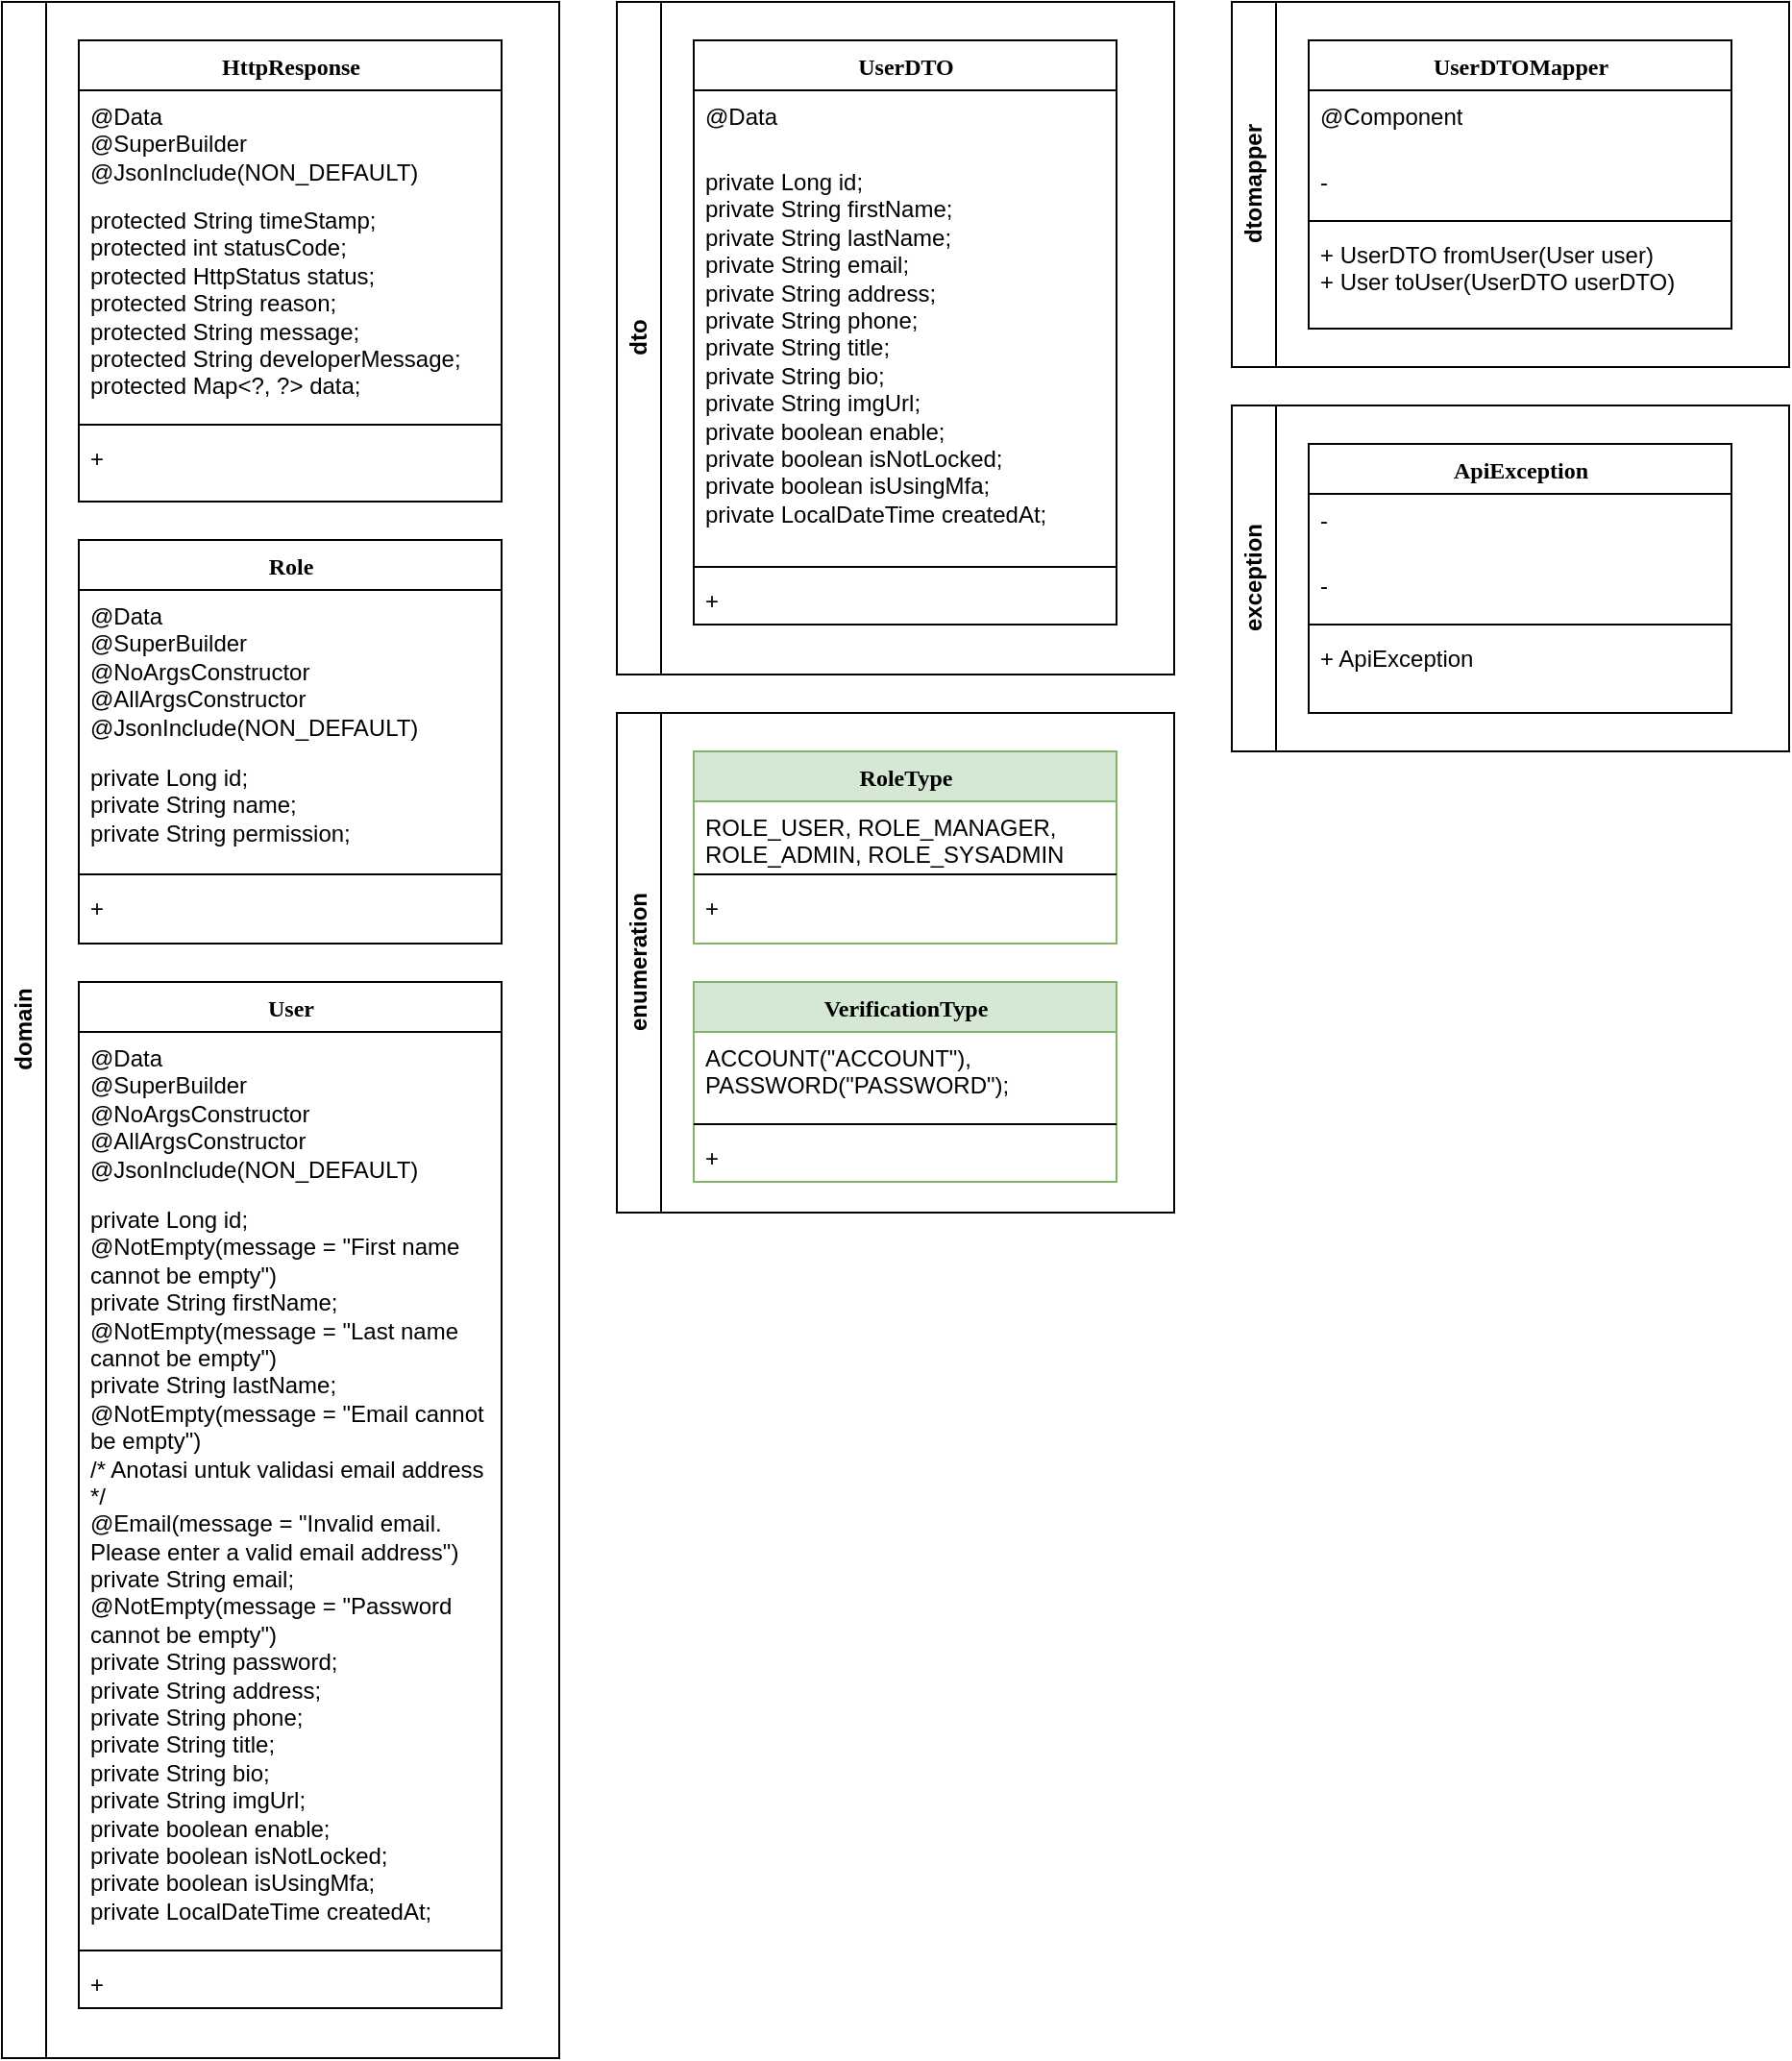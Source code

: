 <mxfile version="22.1.5" type="github">
  <diagram name="Page-1" id="9f46799a-70d6-7492-0946-bef42562c5a5">
    <mxGraphModel dx="1173" dy="579" grid="1" gridSize="10" guides="1" tooltips="1" connect="1" arrows="1" fold="1" page="1" pageScale="1" pageWidth="1100" pageHeight="850" background="none" math="0" shadow="0">
      <root>
        <mxCell id="0" />
        <mxCell id="1" parent="0" />
        <mxCell id="Cpwvv4Ra3MdJf3Jbp_90-2" value="domain" style="swimlane;horizontal=0;whiteSpace=wrap;html=1;" vertex="1" parent="1">
          <mxGeometry x="40" y="40" width="290" height="1070" as="geometry">
            <mxRectangle x="40" y="40" width="40" height="70" as="alternateBounds" />
          </mxGeometry>
        </mxCell>
        <mxCell id="78961159f06e98e8-17" value="HttpResponse" style="swimlane;html=1;fontStyle=1;align=center;verticalAlign=top;childLayout=stackLayout;horizontal=1;startSize=26;horizontalStack=0;resizeParent=1;resizeLast=0;collapsible=1;marginBottom=0;swimlaneFillColor=#ffffff;rounded=0;shadow=0;comic=0;labelBackgroundColor=none;strokeWidth=1;fillColor=none;fontFamily=Verdana;fontSize=12" parent="Cpwvv4Ra3MdJf3Jbp_90-2" vertex="1">
          <mxGeometry x="40" y="20" width="220" height="240" as="geometry">
            <mxRectangle x="40" y="20" width="130" height="30" as="alternateBounds" />
          </mxGeometry>
        </mxCell>
        <mxCell id="Cpwvv4Ra3MdJf3Jbp_90-33" value="&lt;div&gt;@Data&lt;/div&gt;&lt;div&gt;@SuperBuilder&lt;/div&gt;&lt;div&gt;@JsonInclude(NON_DEFAULT)&lt;/div&gt;" style="text;html=1;strokeColor=none;fillColor=none;align=left;verticalAlign=top;spacingLeft=4;spacingRight=4;whiteSpace=wrap;overflow=hidden;rotatable=0;points=[[0,0.5],[1,0.5]];portConstraint=eastwest;" vertex="1" parent="78961159f06e98e8-17">
          <mxGeometry y="26" width="220" height="54" as="geometry" />
        </mxCell>
        <mxCell id="78961159f06e98e8-25" value="&lt;div&gt;protected String timeStamp;&lt;/div&gt;&lt;div&gt;protected int statusCode;&lt;/div&gt;&lt;div&gt;protected HttpStatus status;&lt;/div&gt;&lt;div&gt;protected String reason;&lt;/div&gt;&lt;div&gt;protected String message;&lt;/div&gt;&lt;div&gt;protected String developerMessage;&lt;/div&gt;&lt;div&gt;protected Map&amp;lt;?, ?&amp;gt; data;&lt;/div&gt;" style="text;html=1;strokeColor=none;fillColor=none;align=left;verticalAlign=top;spacingLeft=4;spacingRight=4;whiteSpace=wrap;overflow=hidden;rotatable=0;points=[[0,0.5],[1,0.5]];portConstraint=eastwest;" parent="78961159f06e98e8-17" vertex="1">
          <mxGeometry y="80" width="220" height="116" as="geometry" />
        </mxCell>
        <mxCell id="78961159f06e98e8-19" value="" style="line;html=1;strokeWidth=1;fillColor=none;align=left;verticalAlign=middle;spacingTop=-1;spacingLeft=3;spacingRight=3;rotatable=0;labelPosition=right;points=[];portConstraint=eastwest;" parent="78961159f06e98e8-17" vertex="1">
          <mxGeometry y="196" width="220" height="8" as="geometry" />
        </mxCell>
        <mxCell id="78961159f06e98e8-20" value="+&amp;nbsp;" style="text;html=1;strokeColor=none;fillColor=none;align=left;verticalAlign=top;spacingLeft=4;spacingRight=4;whiteSpace=wrap;overflow=hidden;rotatable=0;points=[[0,0.5],[1,0.5]];portConstraint=eastwest;" parent="78961159f06e98e8-17" vertex="1">
          <mxGeometry y="204" width="220" height="26" as="geometry" />
        </mxCell>
        <mxCell id="Cpwvv4Ra3MdJf3Jbp_90-67" value="Role" style="swimlane;html=1;fontStyle=1;align=center;verticalAlign=top;childLayout=stackLayout;horizontal=1;startSize=26;horizontalStack=0;resizeParent=1;resizeLast=0;collapsible=1;marginBottom=0;swimlaneFillColor=#ffffff;rounded=0;shadow=0;comic=0;labelBackgroundColor=none;strokeWidth=1;fillColor=none;fontFamily=Verdana;fontSize=12" vertex="1" parent="Cpwvv4Ra3MdJf3Jbp_90-2">
          <mxGeometry x="40" y="280" width="220" height="210" as="geometry">
            <mxRectangle x="40" y="20" width="130" height="30" as="alternateBounds" />
          </mxGeometry>
        </mxCell>
        <mxCell id="Cpwvv4Ra3MdJf3Jbp_90-68" value="&lt;div&gt;@Data&lt;/div&gt;&lt;div&gt;@SuperBuilder&lt;/div&gt;&lt;div&gt;@NoArgsConstructor&lt;/div&gt;&lt;div&gt;@AllArgsConstructor&lt;/div&gt;&lt;div&gt;@JsonInclude(NON_DEFAULT)&lt;/div&gt;" style="text;html=1;strokeColor=none;fillColor=none;align=left;verticalAlign=top;spacingLeft=4;spacingRight=4;whiteSpace=wrap;overflow=hidden;rotatable=0;points=[[0,0.5],[1,0.5]];portConstraint=eastwest;" vertex="1" parent="Cpwvv4Ra3MdJf3Jbp_90-67">
          <mxGeometry y="26" width="220" height="84" as="geometry" />
        </mxCell>
        <mxCell id="Cpwvv4Ra3MdJf3Jbp_90-69" value="&lt;div&gt;private Long id;&lt;/div&gt;&lt;div&gt;private String name;&lt;/div&gt;&lt;div&gt;private String permission;&lt;/div&gt;" style="text;html=1;strokeColor=none;fillColor=none;align=left;verticalAlign=top;spacingLeft=4;spacingRight=4;whiteSpace=wrap;overflow=hidden;rotatable=0;points=[[0,0.5],[1,0.5]];portConstraint=eastwest;" vertex="1" parent="Cpwvv4Ra3MdJf3Jbp_90-67">
          <mxGeometry y="110" width="220" height="60" as="geometry" />
        </mxCell>
        <mxCell id="Cpwvv4Ra3MdJf3Jbp_90-70" value="" style="line;html=1;strokeWidth=1;fillColor=none;align=left;verticalAlign=middle;spacingTop=-1;spacingLeft=3;spacingRight=3;rotatable=0;labelPosition=right;points=[];portConstraint=eastwest;" vertex="1" parent="Cpwvv4Ra3MdJf3Jbp_90-67">
          <mxGeometry y="170" width="220" height="8" as="geometry" />
        </mxCell>
        <mxCell id="Cpwvv4Ra3MdJf3Jbp_90-71" value="+" style="text;html=1;strokeColor=none;fillColor=none;align=left;verticalAlign=top;spacingLeft=4;spacingRight=4;whiteSpace=wrap;overflow=hidden;rotatable=0;points=[[0,0.5],[1,0.5]];portConstraint=eastwest;" vertex="1" parent="Cpwvv4Ra3MdJf3Jbp_90-67">
          <mxGeometry y="178" width="220" height="26" as="geometry" />
        </mxCell>
        <mxCell id="Cpwvv4Ra3MdJf3Jbp_90-72" value="User" style="swimlane;html=1;fontStyle=1;align=center;verticalAlign=top;childLayout=stackLayout;horizontal=1;startSize=26;horizontalStack=0;resizeParent=1;resizeLast=0;collapsible=1;marginBottom=0;swimlaneFillColor=#ffffff;rounded=0;shadow=0;comic=0;labelBackgroundColor=none;strokeWidth=1;fillColor=none;fontFamily=Verdana;fontSize=12" vertex="1" parent="Cpwvv4Ra3MdJf3Jbp_90-2">
          <mxGeometry x="40" y="510" width="220" height="534" as="geometry">
            <mxRectangle x="40" y="20" width="130" height="30" as="alternateBounds" />
          </mxGeometry>
        </mxCell>
        <mxCell id="Cpwvv4Ra3MdJf3Jbp_90-73" value="&lt;div&gt;@Data&lt;/div&gt;&lt;div&gt;@SuperBuilder&lt;/div&gt;&lt;div&gt;@NoArgsConstructor&lt;/div&gt;&lt;div&gt;@AllArgsConstructor&lt;/div&gt;&lt;div&gt;@JsonInclude(NON_DEFAULT)&lt;/div&gt;" style="text;html=1;strokeColor=none;fillColor=none;align=left;verticalAlign=top;spacingLeft=4;spacingRight=4;whiteSpace=wrap;overflow=hidden;rotatable=0;points=[[0,0.5],[1,0.5]];portConstraint=eastwest;" vertex="1" parent="Cpwvv4Ra3MdJf3Jbp_90-72">
          <mxGeometry y="26" width="220" height="84" as="geometry" />
        </mxCell>
        <mxCell id="Cpwvv4Ra3MdJf3Jbp_90-74" value="&lt;div&gt;private Long id;&lt;/div&gt;&lt;div&gt;@NotEmpty(message = &quot;First name cannot be empty&quot;)&lt;/div&gt;&lt;div&gt;private String firstName;&lt;/div&gt;&lt;div&gt;@NotEmpty(message = &quot;Last name cannot be empty&quot;)&lt;/div&gt;&lt;div&gt;private String lastName;&lt;/div&gt;&lt;div&gt;@NotEmpty(message = &quot;Email cannot be empty&quot;)&lt;/div&gt;&lt;div&gt;/* Anotasi untuk validasi email address */&lt;/div&gt;&lt;div&gt;@Email(message = &quot;Invalid email. Please enter a valid email address&quot;)&lt;/div&gt;&lt;div&gt;private String email;&lt;/div&gt;&lt;div&gt;@NotEmpty(message = &quot;Password cannot be empty&quot;)&lt;/div&gt;&lt;div&gt;private String password;&lt;/div&gt;&lt;div&gt;private String address;&lt;/div&gt;&lt;div&gt;private String phone;&lt;/div&gt;&lt;div&gt;private String title;&lt;/div&gt;&lt;div&gt;private String bio;&lt;/div&gt;&lt;div&gt;private String imgUrl;&lt;/div&gt;&lt;div&gt;private boolean enable;&lt;/div&gt;&lt;div&gt;private boolean isNotLocked;&lt;/div&gt;&lt;div&gt;private boolean isUsingMfa;&lt;/div&gt;&lt;div&gt;private LocalDateTime createdAt;&lt;/div&gt;" style="text;html=1;strokeColor=none;fillColor=none;align=left;verticalAlign=top;spacingLeft=4;spacingRight=4;whiteSpace=wrap;overflow=hidden;rotatable=0;points=[[0,0.5],[1,0.5]];portConstraint=eastwest;" vertex="1" parent="Cpwvv4Ra3MdJf3Jbp_90-72">
          <mxGeometry y="110" width="220" height="390" as="geometry" />
        </mxCell>
        <mxCell id="Cpwvv4Ra3MdJf3Jbp_90-75" value="" style="line;html=1;strokeWidth=1;fillColor=none;align=left;verticalAlign=middle;spacingTop=-1;spacingLeft=3;spacingRight=3;rotatable=0;labelPosition=right;points=[];portConstraint=eastwest;" vertex="1" parent="Cpwvv4Ra3MdJf3Jbp_90-72">
          <mxGeometry y="500" width="220" height="8" as="geometry" />
        </mxCell>
        <mxCell id="Cpwvv4Ra3MdJf3Jbp_90-76" value="+" style="text;html=1;strokeColor=none;fillColor=none;align=left;verticalAlign=top;spacingLeft=4;spacingRight=4;whiteSpace=wrap;overflow=hidden;rotatable=0;points=[[0,0.5],[1,0.5]];portConstraint=eastwest;" vertex="1" parent="Cpwvv4Ra3MdJf3Jbp_90-72">
          <mxGeometry y="508" width="220" height="26" as="geometry" />
        </mxCell>
        <mxCell id="Cpwvv4Ra3MdJf3Jbp_90-77" value="dto" style="swimlane;horizontal=0;whiteSpace=wrap;html=1;" vertex="1" parent="1">
          <mxGeometry x="360" y="40" width="290" height="350" as="geometry">
            <mxRectangle x="360" y="40" width="40" height="50" as="alternateBounds" />
          </mxGeometry>
        </mxCell>
        <mxCell id="Cpwvv4Ra3MdJf3Jbp_90-78" value="UserDTO" style="swimlane;html=1;fontStyle=1;align=center;verticalAlign=top;childLayout=stackLayout;horizontal=1;startSize=26;horizontalStack=0;resizeParent=1;resizeLast=0;collapsible=1;marginBottom=0;swimlaneFillColor=#ffffff;rounded=0;shadow=0;comic=0;labelBackgroundColor=none;strokeWidth=1;fillColor=none;fontFamily=Verdana;fontSize=12" vertex="1" parent="Cpwvv4Ra3MdJf3Jbp_90-77">
          <mxGeometry x="40" y="20" width="220" height="304" as="geometry">
            <mxRectangle x="40" y="20" width="130" height="30" as="alternateBounds" />
          </mxGeometry>
        </mxCell>
        <mxCell id="Cpwvv4Ra3MdJf3Jbp_90-79" value="&lt;div&gt;@Data&lt;/div&gt;" style="text;html=1;strokeColor=none;fillColor=none;align=left;verticalAlign=top;spacingLeft=4;spacingRight=4;whiteSpace=wrap;overflow=hidden;rotatable=0;points=[[0,0.5],[1,0.5]];portConstraint=eastwest;" vertex="1" parent="Cpwvv4Ra3MdJf3Jbp_90-78">
          <mxGeometry y="26" width="220" height="34" as="geometry" />
        </mxCell>
        <mxCell id="Cpwvv4Ra3MdJf3Jbp_90-80" value="&lt;div&gt;private Long id;&lt;/div&gt;&lt;div&gt;private String firstName;&lt;/div&gt;&lt;div&gt;private String lastName;&lt;/div&gt;&lt;div&gt;private String email;&lt;/div&gt;&lt;div&gt;private String address;&lt;/div&gt;&lt;div&gt;private String phone;&lt;/div&gt;&lt;div&gt;private String title;&lt;/div&gt;&lt;div&gt;private String bio;&lt;/div&gt;&lt;div&gt;private String imgUrl;&lt;/div&gt;&lt;div&gt;private boolean enable;&lt;/div&gt;&lt;div&gt;private boolean isNotLocked;&lt;/div&gt;&lt;div&gt;private boolean isUsingMfa;&lt;/div&gt;&lt;div&gt;private LocalDateTime createdAt;&lt;/div&gt;" style="text;html=1;strokeColor=none;fillColor=none;align=left;verticalAlign=top;spacingLeft=4;spacingRight=4;whiteSpace=wrap;overflow=hidden;rotatable=0;points=[[0,0.5],[1,0.5]];portConstraint=eastwest;" vertex="1" parent="Cpwvv4Ra3MdJf3Jbp_90-78">
          <mxGeometry y="60" width="220" height="210" as="geometry" />
        </mxCell>
        <mxCell id="Cpwvv4Ra3MdJf3Jbp_90-81" value="" style="line;html=1;strokeWidth=1;fillColor=none;align=left;verticalAlign=middle;spacingTop=-1;spacingLeft=3;spacingRight=3;rotatable=0;labelPosition=right;points=[];portConstraint=eastwest;" vertex="1" parent="Cpwvv4Ra3MdJf3Jbp_90-78">
          <mxGeometry y="270" width="220" height="8" as="geometry" />
        </mxCell>
        <mxCell id="Cpwvv4Ra3MdJf3Jbp_90-82" value="+&amp;nbsp;" style="text;html=1;strokeColor=none;fillColor=none;align=left;verticalAlign=top;spacingLeft=4;spacingRight=4;whiteSpace=wrap;overflow=hidden;rotatable=0;points=[[0,0.5],[1,0.5]];portConstraint=eastwest;" vertex="1" parent="Cpwvv4Ra3MdJf3Jbp_90-78">
          <mxGeometry y="278" width="220" height="26" as="geometry" />
        </mxCell>
        <mxCell id="Cpwvv4Ra3MdJf3Jbp_90-93" value="dtomapper" style="swimlane;horizontal=0;whiteSpace=wrap;html=1;" vertex="1" parent="1">
          <mxGeometry x="680" y="40" width="290" height="190" as="geometry">
            <mxRectangle x="360" y="40" width="40" height="50" as="alternateBounds" />
          </mxGeometry>
        </mxCell>
        <mxCell id="Cpwvv4Ra3MdJf3Jbp_90-94" value="UserDTOMapper" style="swimlane;html=1;fontStyle=1;align=center;verticalAlign=top;childLayout=stackLayout;horizontal=1;startSize=26;horizontalStack=0;resizeParent=1;resizeLast=0;collapsible=1;marginBottom=0;swimlaneFillColor=#ffffff;rounded=0;shadow=0;comic=0;labelBackgroundColor=none;strokeWidth=1;fillColor=none;fontFamily=Verdana;fontSize=12" vertex="1" parent="Cpwvv4Ra3MdJf3Jbp_90-93">
          <mxGeometry x="40" y="20" width="220" height="150" as="geometry">
            <mxRectangle x="40" y="20" width="130" height="30" as="alternateBounds" />
          </mxGeometry>
        </mxCell>
        <mxCell id="Cpwvv4Ra3MdJf3Jbp_90-95" value="&lt;div&gt;@Component&lt;/div&gt;" style="text;html=1;strokeColor=none;fillColor=none;align=left;verticalAlign=top;spacingLeft=4;spacingRight=4;whiteSpace=wrap;overflow=hidden;rotatable=0;points=[[0,0.5],[1,0.5]];portConstraint=eastwest;" vertex="1" parent="Cpwvv4Ra3MdJf3Jbp_90-94">
          <mxGeometry y="26" width="220" height="34" as="geometry" />
        </mxCell>
        <mxCell id="Cpwvv4Ra3MdJf3Jbp_90-96" value="&lt;div&gt;-&amp;nbsp;&lt;/div&gt;" style="text;html=1;strokeColor=none;fillColor=none;align=left;verticalAlign=top;spacingLeft=4;spacingRight=4;whiteSpace=wrap;overflow=hidden;rotatable=0;points=[[0,0.5],[1,0.5]];portConstraint=eastwest;" vertex="1" parent="Cpwvv4Ra3MdJf3Jbp_90-94">
          <mxGeometry y="60" width="220" height="30" as="geometry" />
        </mxCell>
        <mxCell id="Cpwvv4Ra3MdJf3Jbp_90-97" value="" style="line;html=1;strokeWidth=1;fillColor=none;align=left;verticalAlign=middle;spacingTop=-1;spacingLeft=3;spacingRight=3;rotatable=0;labelPosition=right;points=[];portConstraint=eastwest;" vertex="1" parent="Cpwvv4Ra3MdJf3Jbp_90-94">
          <mxGeometry y="90" width="220" height="8" as="geometry" />
        </mxCell>
        <mxCell id="Cpwvv4Ra3MdJf3Jbp_90-98" value="&lt;div&gt;+ UserDTO fromUser(User user)&lt;/div&gt;&lt;div&gt;+ User toUser(UserDTO userDTO)&lt;/div&gt;" style="text;html=1;strokeColor=none;fillColor=none;align=left;verticalAlign=top;spacingLeft=4;spacingRight=4;whiteSpace=wrap;overflow=hidden;rotatable=0;points=[[0,0.5],[1,0.5]];portConstraint=eastwest;" vertex="1" parent="Cpwvv4Ra3MdJf3Jbp_90-94">
          <mxGeometry y="98" width="220" height="42" as="geometry" />
        </mxCell>
        <mxCell id="Cpwvv4Ra3MdJf3Jbp_90-103" value="enumeration" style="swimlane;horizontal=0;whiteSpace=wrap;html=1;" vertex="1" parent="1">
          <mxGeometry x="360" y="410" width="290" height="260" as="geometry">
            <mxRectangle x="360" y="40" width="40" height="50" as="alternateBounds" />
          </mxGeometry>
        </mxCell>
        <mxCell id="Cpwvv4Ra3MdJf3Jbp_90-104" value="RoleType" style="swimlane;html=1;fontStyle=1;align=center;verticalAlign=top;childLayout=stackLayout;horizontal=1;startSize=26;horizontalStack=0;resizeParent=1;resizeLast=0;collapsible=1;marginBottom=0;swimlaneFillColor=#ffffff;rounded=0;shadow=0;comic=0;labelBackgroundColor=none;strokeWidth=1;fillColor=#d5e8d4;fontFamily=Verdana;fontSize=12;strokeColor=#82b366;fillStyle=solid;" vertex="1" parent="Cpwvv4Ra3MdJf3Jbp_90-103">
          <mxGeometry x="40" y="20" width="220" height="100" as="geometry">
            <mxRectangle x="40" y="20" width="130" height="30" as="alternateBounds" />
          </mxGeometry>
        </mxCell>
        <mxCell id="Cpwvv4Ra3MdJf3Jbp_90-105" value="&lt;div&gt;ROLE_USER, ROLE_MANAGER, ROLE_ADMIN, ROLE_SYSADMIN&lt;/div&gt;" style="text;html=1;strokeColor=none;fillColor=none;align=left;verticalAlign=top;spacingLeft=4;spacingRight=4;whiteSpace=wrap;overflow=hidden;rotatable=0;points=[[0,0.5],[1,0.5]];portConstraint=eastwest;" vertex="1" parent="Cpwvv4Ra3MdJf3Jbp_90-104">
          <mxGeometry y="26" width="220" height="34" as="geometry" />
        </mxCell>
        <mxCell id="Cpwvv4Ra3MdJf3Jbp_90-107" value="" style="line;html=1;strokeWidth=1;fillColor=none;align=left;verticalAlign=middle;spacingTop=-1;spacingLeft=3;spacingRight=3;rotatable=0;labelPosition=right;points=[];portConstraint=eastwest;" vertex="1" parent="Cpwvv4Ra3MdJf3Jbp_90-104">
          <mxGeometry y="60" width="220" height="8" as="geometry" />
        </mxCell>
        <mxCell id="Cpwvv4Ra3MdJf3Jbp_90-108" value="+" style="text;html=1;strokeColor=none;fillColor=none;align=left;verticalAlign=top;spacingLeft=4;spacingRight=4;whiteSpace=wrap;overflow=hidden;rotatable=0;points=[[0,0.5],[1,0.5]];portConstraint=eastwest;" vertex="1" parent="Cpwvv4Ra3MdJf3Jbp_90-104">
          <mxGeometry y="68" width="220" height="26" as="geometry" />
        </mxCell>
        <mxCell id="Cpwvv4Ra3MdJf3Jbp_90-109" value="VerificationType" style="swimlane;html=1;fontStyle=1;align=center;verticalAlign=top;childLayout=stackLayout;horizontal=1;startSize=26;horizontalStack=0;resizeParent=1;resizeLast=0;collapsible=1;marginBottom=0;swimlaneFillColor=#ffffff;rounded=0;shadow=0;comic=0;labelBackgroundColor=none;strokeWidth=1;fillColor=#d5e8d4;fontFamily=Verdana;fontSize=12;strokeColor=#82b366;fillStyle=solid;" vertex="1" parent="1">
          <mxGeometry x="400" y="550" width="220" height="104" as="geometry">
            <mxRectangle x="40" y="20" width="130" height="30" as="alternateBounds" />
          </mxGeometry>
        </mxCell>
        <mxCell id="Cpwvv4Ra3MdJf3Jbp_90-110" value="&lt;div&gt;ACCOUNT(&quot;ACCOUNT&quot;),&lt;/div&gt;&lt;div&gt;PASSWORD(&quot;PASSWORD&quot;);&lt;/div&gt;" style="text;html=1;strokeColor=none;fillColor=none;align=left;verticalAlign=top;spacingLeft=4;spacingRight=4;whiteSpace=wrap;overflow=hidden;rotatable=0;points=[[0,0.5],[1,0.5]];portConstraint=eastwest;" vertex="1" parent="Cpwvv4Ra3MdJf3Jbp_90-109">
          <mxGeometry y="26" width="220" height="44" as="geometry" />
        </mxCell>
        <mxCell id="Cpwvv4Ra3MdJf3Jbp_90-111" value="" style="line;html=1;strokeWidth=1;fillColor=none;align=left;verticalAlign=middle;spacingTop=-1;spacingLeft=3;spacingRight=3;rotatable=0;labelPosition=right;points=[];portConstraint=eastwest;" vertex="1" parent="Cpwvv4Ra3MdJf3Jbp_90-109">
          <mxGeometry y="70" width="220" height="8" as="geometry" />
        </mxCell>
        <mxCell id="Cpwvv4Ra3MdJf3Jbp_90-112" value="+" style="text;html=1;strokeColor=none;fillColor=none;align=left;verticalAlign=top;spacingLeft=4;spacingRight=4;whiteSpace=wrap;overflow=hidden;rotatable=0;points=[[0,0.5],[1,0.5]];portConstraint=eastwest;" vertex="1" parent="Cpwvv4Ra3MdJf3Jbp_90-109">
          <mxGeometry y="78" width="220" height="26" as="geometry" />
        </mxCell>
        <mxCell id="Cpwvv4Ra3MdJf3Jbp_90-118" value="exception" style="swimlane;horizontal=0;whiteSpace=wrap;html=1;" vertex="1" parent="1">
          <mxGeometry x="680" y="250" width="290" height="180" as="geometry">
            <mxRectangle x="360" y="40" width="40" height="50" as="alternateBounds" />
          </mxGeometry>
        </mxCell>
        <mxCell id="Cpwvv4Ra3MdJf3Jbp_90-119" value="ApiException" style="swimlane;html=1;fontStyle=1;align=center;verticalAlign=top;childLayout=stackLayout;horizontal=1;startSize=26;horizontalStack=0;resizeParent=1;resizeLast=0;collapsible=1;marginBottom=0;swimlaneFillColor=#ffffff;rounded=0;shadow=0;comic=0;labelBackgroundColor=none;strokeWidth=1;fillColor=none;fontFamily=Verdana;fontSize=12" vertex="1" parent="Cpwvv4Ra3MdJf3Jbp_90-118">
          <mxGeometry x="40" y="20" width="220" height="140" as="geometry">
            <mxRectangle x="40" y="20" width="130" height="30" as="alternateBounds" />
          </mxGeometry>
        </mxCell>
        <mxCell id="Cpwvv4Ra3MdJf3Jbp_90-120" value="&lt;div&gt;-&lt;/div&gt;" style="text;html=1;strokeColor=none;fillColor=none;align=left;verticalAlign=top;spacingLeft=4;spacingRight=4;whiteSpace=wrap;overflow=hidden;rotatable=0;points=[[0,0.5],[1,0.5]];portConstraint=eastwest;" vertex="1" parent="Cpwvv4Ra3MdJf3Jbp_90-119">
          <mxGeometry y="26" width="220" height="34" as="geometry" />
        </mxCell>
        <mxCell id="Cpwvv4Ra3MdJf3Jbp_90-121" value="&lt;div&gt;-&amp;nbsp;&lt;/div&gt;" style="text;html=1;strokeColor=none;fillColor=none;align=left;verticalAlign=top;spacingLeft=4;spacingRight=4;whiteSpace=wrap;overflow=hidden;rotatable=0;points=[[0,0.5],[1,0.5]];portConstraint=eastwest;" vertex="1" parent="Cpwvv4Ra3MdJf3Jbp_90-119">
          <mxGeometry y="60" width="220" height="30" as="geometry" />
        </mxCell>
        <mxCell id="Cpwvv4Ra3MdJf3Jbp_90-122" value="" style="line;html=1;strokeWidth=1;fillColor=none;align=left;verticalAlign=middle;spacingTop=-1;spacingLeft=3;spacingRight=3;rotatable=0;labelPosition=right;points=[];portConstraint=eastwest;" vertex="1" parent="Cpwvv4Ra3MdJf3Jbp_90-119">
          <mxGeometry y="90" width="220" height="8" as="geometry" />
        </mxCell>
        <mxCell id="Cpwvv4Ra3MdJf3Jbp_90-123" value="&lt;div&gt;+ ApiException&lt;/div&gt;" style="text;html=1;strokeColor=none;fillColor=none;align=left;verticalAlign=top;spacingLeft=4;spacingRight=4;whiteSpace=wrap;overflow=hidden;rotatable=0;points=[[0,0.5],[1,0.5]];portConstraint=eastwest;" vertex="1" parent="Cpwvv4Ra3MdJf3Jbp_90-119">
          <mxGeometry y="98" width="220" height="42" as="geometry" />
        </mxCell>
      </root>
    </mxGraphModel>
  </diagram>
</mxfile>
